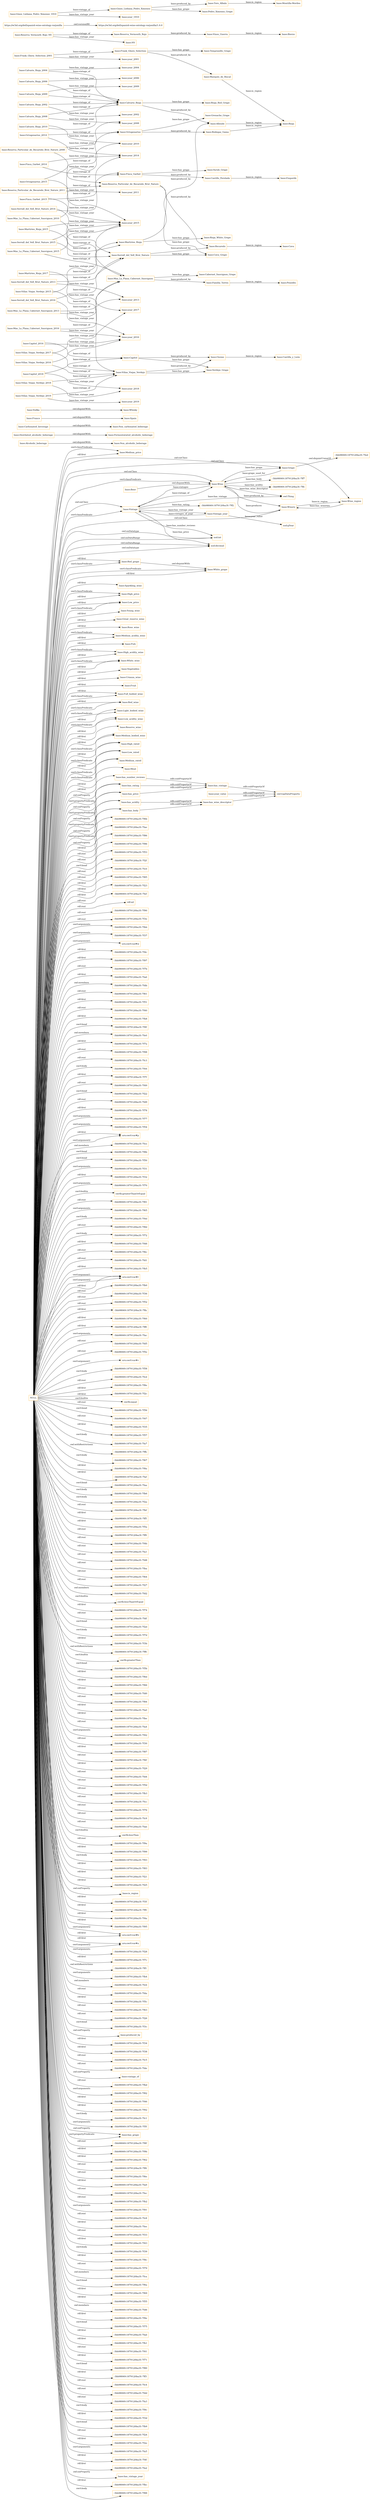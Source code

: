 digraph ar2dtool_diagram { 
rankdir=LR;
size="1501"
node [shape = rectangle, color="orange"]; "base:Medium_price" "base:Vintage" "base:Wine_region" "base:Wine" "base:White_grape" "base:Non_alcoholic_beberage" "base:Sparkling_wine" "base:High_price" "base:Vintage_year" "base:Beer" "base:Low_price" "base:Destilated_alcoholic_beberage" "base:Young_wine" "base:Great_reserve_wine" "base:Rose_wine" "base:Medium_acidity_wine" "base:Grape" "base:Fish" "base:High_acidity_wine" "base:White_wine" "base:Alcoholic_beberage" "base:Vegetables" "base:Red_grape" "base:Non_carbonated_beberage" "base:Spain" "base:Crianza_wine" "base:Fruit" "base:Full_bodied_wine" "base:Red_wine" "base:Light_bodied_wine" "base:Low_acidity_wine" "base:Fermentatated_alcoholic_beberage" "base:France" "base:Reserve_wine" "base:Medium_bodied_wine" "base:High_rated" "base:Carbonated_beverage" "base:Winery" "base:Whisky" "base:Vodka" "base:Low_rated" "base:Medium_rated" "base:Meat" ; /*classes style*/
	"base:Calvario_Rioja_2006" -> "base:Calvario_Rioja" [ label = "base:vintage_of" ];
	"base:Calvario_Rioja_2006" -> "base:year_2006" [ label = "base:has_vintage_year" ];
	"base:Grape" -> "-3bb98069:1879120ba3f:-7fed" [ label = "owl:disjointUnionOf" ];
	"base:Viñas_Viejas_Verdejo_2017" -> "base:Viñas_Viejas_Verdejo" [ label = "base:vintage_of" ];
	"base:Viñas_Viejas_Verdejo_2017" -> "base:year_2017" [ label = "base:has_vintage_year" ];
	"base:Serrall_del_Vell_Brut_Nature" -> "base:Recaredo" [ label = "base:produced_by" ];
	"base:Serrall_del_Vell_Brut_Nature" -> "base:Cava_Grape" [ label = "base:has_grape" ];
	"base:Martiries_Rioja_2017" -> "base:Martiries_Rioja" [ label = "base:vintage_of" ];
	"base:Martiries_Rioja_2017" -> "base:year_2017" [ label = "base:has_vintage_year" ];
	"base:Bodegas_Gama" -> "base:Rioja" [ label = "base:is_region" ];
	"base:has_number_reviews" -> "base:has_vintage" [ label = "rdfs:subPropertyOf" ];
	"base:year_value" -> "owl:topDataProperty" [ label = "rdfs:subPropertyOf" ];
	"base:Octogenarius_2015" -> "base:Octogenarius" [ label = "base:vintage_of" ];
	"base:Octogenarius_2015" -> "base:year_2015" [ label = "base:has_vintage_year" ];
	"base:Reserva_Vermouth_Rojo" -> "base:Vinos_Guerra" [ label = "base:produced_by" ];
	"base:Vodka" -> "base:Whisky" [ label = "owl:disjointWith" ];
	"base:has_rating" -> "base:has_vintage" [ label = "rdfs:subPropertyOf" ];
	"base:Reserva_Particular_de_Recaredo_Brut_Nature_2008" -> "base:Reserva_Particular_de_Recaredo_Brut_Nature" [ label = "base:vintage_of" ];
	"base:Reserva_Particular_de_Recaredo_Brut_Nature_2008" -> "base:year_2008" [ label = "base:has_vintage_year" ];
	"base:Mas_La_Plana_Cabernet_Sauvignon_2016" -> "base:Mas_La_Plana_Cabernet_Sauvignon" [ label = "base:vintage_of" ];
	"base:Mas_La_Plana_Cabernet_Sauvignon_2016" -> "base:year_2016" [ label = "base:has_vintage_year" ];
	"base:Frank_Ghery_Selection_2001" -> "base:Frank_Ghery_Selection" [ label = "base:vintage_of" ];
	"base:Frank_Ghery_Selection_2001" -> "base:year_2001" [ label = "base:has_vintage_year" ];
	"base:Finca_Garbet_2015" -> "base:Finca_Garbet" [ label = "base:vintage_of" ];
	"base:Finca_Garbet_2015" -> "base:year_2015" [ label = "base:has_vintage_year" ];
	"base:has_acidity" -> "base:has_wine_descriptor" [ label = "rdfs:subPropertyOf" ];
	"base:Castillo_Perelada" -> "base:Empordà" [ label = "base:is_region" ];
	"base:Marqués_de_Riscal" -> "base:Rioja" [ label = "base:is_region" ];
	"base:Viñas_Viejas_Verdejo_2016" -> "base:Viñas_Viejas_Verdejo" [ label = "base:vintage_of" ];
	"base:Viñas_Viejas_Verdejo_2016" -> "base:year_2016" [ label = "base:has_vintage_year" ];
	"base:Capitel_2018" -> "base:Capitel" [ label = "base:vintage_of" ];
	"base:Capitel_2018" -> "base:year_2018" [ label = "base:has_vintage_year" ];
	"base:Mas_La_Plana_Cabernet_Sauvignon_2010" -> "base:Mas_La_Plana_Cabernet_Sauvignon" [ label = "base:vintage_of" ];
	"base:Mas_La_Plana_Cabernet_Sauvignon_2010" -> "base:year_2010" [ label = "base:has_vintage_year" ];
	"base:Destilated_alcoholic_beberage" -> "base:Fermentatated_alcoholic_beberage" [ label = "owl:disjointWith" ];
	"base:Ossian" -> "base:Castilla_y_León" [ label = "base:is_region" ];
	"base:Octogenarius" -> "base:Bodegas_Gama" [ label = "base:produced_by" ];
	"base:Octogenarius" -> "base:Grenache_Grape" [ label = "base:has_grape" ];
	"base:Octogenarius_2014" -> "base:Octogenarius" [ label = "base:vintage_of" ];
	"base:Octogenarius_2014" -> "base:year_2014" [ label = "base:has_vintage_year" ];
	"base:Serrall_del_Vell_Brut_Nature_2016" -> "base:Serrall_del_Vell_Brut_Nature" [ label = "base:vintage_of" ];
	"base:Serrall_del_Vell_Brut_Nature_2016" -> "base:year_2016" [ label = "base:has_vintage_year" ];
	"base:has_body" -> "base:has_wine_descriptor" [ label = "rdfs:subPropertyOf" ];
	"https://w3id.org/def/spanish-wine-ontology-rarjonilla" -> "https://w3id.org/def/spanish-wine-ontology-rarjonilla/1.0.0" [ label = "owl:versionIRI" ];
	"base:Mas_La_Plana_Cabernet_Sauvignon_2015" -> "base:Mas_La_Plana_Cabernet_Sauvignon" [ label = "base:vintage_of" ];
	"base:Mas_La_Plana_Cabernet_Sauvignon_2015" -> "base:year_2015" [ label = "base:has_vintage_year" ];
	"base:Finca_Garbet_2014" -> "base:Finca_Garbet" [ label = "base:vintage_of" ];
	"base:Finca_Garbet_2014" -> "base:year_2014" [ label = "base:has_vintage_year" ];
	"base:Mas_La_Plana_Cabernet_Sauvignon" -> "base:Familia_Torres" [ label = "base:produced_by" ];
	"base:Mas_La_Plana_Cabernet_Sauvignon" -> "base:Cabernet_Sauvignon_Grape" [ label = "base:has_grape" ];
	"base:Calvario_Rioja_2004" -> "base:Calvario_Rioja" [ label = "base:vintage_of" ];
	"base:Calvario_Rioja_2004" -> "base:year_2004" [ label = "base:has_vintage_year" ];
	"base:Reserva_Particular_de_Recaredo_Brut_Nature" -> "base:Recaredo" [ label = "base:produced_by" ];
	"base:Reserva_Particular_de_Recaredo_Brut_Nature" -> "base:Cava_Grape" [ label = "base:has_grape" ];
	"base:Calvario_Rioja" -> "base:Allende" [ label = "base:produced_by" ];
	"base:Calvario_Rioja" -> "base:Rioja_Red_Grape" [ label = "base:has_grape" ];
	"base:Viñas_Viejas_Verdejo_2015" -> "base:Viñas_Viejas_Verdejo" [ label = "base:vintage_of" ];
	"base:Viñas_Viejas_Verdejo_2015" -> "base:year_2015" [ label = "base:has_vintage_year" ];
	"base:Martiries_Rioja_2015" -> "base:Martiries_Rioja" [ label = "base:vintage_of" ];
	"base:Martiries_Rioja_2015" -> "base:year_2015" [ label = "base:has_vintage_year" ];
	"base:Serrall_del_Vell_Brut_Nature_2015" -> "base:Serrall_del_Vell_Brut_Nature" [ label = "base:vintage_of" ];
	"base:Serrall_del_Vell_Brut_Nature_2015" -> "base:year_2015" [ label = "base:has_vintage_year" ];
	"base:Calvario_Rioja_2009" -> "base:Calvario_Rioja" [ label = "base:vintage_of" ];
	"base:Calvario_Rioja_2009" -> "base:year_2009" [ label = "base:has_vintage_year" ];
	"base:has_vintage" -> "owl:topDataProperty" [ label = "rdfs:subPropertyOf" ];
	"base:Allende" -> "base:Rioja" [ label = "base:is_region" ];
	"base:Vinos_Guerra" -> "base:Bierzo" [ label = "base:is_region" ];
	"base:Familia_Torres" -> "base:Penedès" [ label = "base:is_region" ];
	"base:Capitel_2016" -> "base:Capitel" [ label = "base:vintage_of" ];
	"base:Capitel_2016" -> "base:year_2016" [ label = "base:has_vintage_year" ];
	"NULL" -> "base:Rose_wine" [ label = "rdf:first" ];
	"NULL" -> "-3bb98069:1879120ba3f:-7f6b" [ label = "rdf:first" ];
	"NULL" -> "base:Sparkling_wine" [ label = "rdf:first" ];
	"NULL" -> "-3bb98069:1879120ba3f:-7fae" [ label = "rdf:rest" ];
	"NULL" -> "-3bb98069:1879120ba3f:-7f86" [ label = "rdf:rest" ];
	"NULL" -> "base:Full_bodied_wine" [ label = "rdf:first" ];
	"NULL" -> "-3bb98069:1879120ba3f:-7f96" [ label = "swrl:head" ];
	"NULL" -> "-3bb98069:1879120ba3f:-7f53" [ label = "rdf:rest" ];
	"NULL" -> "-3bb98069:1879120ba3f:-7f2f" [ label = "rdf:rest" ];
	"NULL" -> "base:High_rated" [ label = "rdf:first" ];
	"NULL" -> "-3bb98069:1879120ba3f:-7fc0" [ label = "rdf:first" ];
	"NULL" -> "base:Vintage" [ label = "owl:onClass" ];
	"NULL" -> "-3bb98069:1879120ba3f:-7f85" [ label = "rdf:first" ];
	"NULL" -> "-3bb98069:1879120ba3f:-7f23" [ label = "rdf:first" ];
	"NULL" -> "-3bb98069:1879120ba3f:-7fef" [ label = "rdf:rest" ];
	"NULL" -> "rdf:nil" [ label = "rdf:rest" ];
	"NULL" -> "-3bb98069:1879120ba3f:-7f90" [ label = "rdf:rest" ];
	"NULL" -> "-3bb98069:1879120ba3f:-7f3e" [ label = "rdf:rest" ];
	"NULL" -> "-3bb98069:1879120ba3f:-7fbb" [ label = "swrl:arguments" ];
	"NULL" -> "-3bb98069:1879120ba3f:-7f37" [ label = "swrl:arguments" ];
	"NULL" -> "urn:swrl:var#w" [ label = "swrl:argument1" ];
	"NULL" -> "base:Low_price" [ label = "rdf:first" ];
	"NULL" -> "-3bb98069:1879120ba3f:-7f4c" [ label = "rdf:first" ];
	"NULL" -> "-3bb98069:1879120ba3f:-7f97" [ label = "rdf:first" ];
	"NULL" -> "-3bb98069:1879120ba3f:-7f7b" [ label = "rdf:rest" ];
	"NULL" -> "base:White_wine" [ label = "swrl:classPredicate" ];
	"NULL" -> "-3bb98069:1879120ba3f:-7fa6" [ label = "rdf:first" ];
	"NULL" -> "base:has_price" [ label = "owl:onProperty" ];
	"NULL" -> "-3bb98069:1879120ba3f:-7fdb" [ label = "owl:members" ];
	"NULL" -> "-3bb98069:1879120ba3f:-7f61" [ label = "rdf:rest" ];
	"NULL" -> "-3bb98069:1879120ba3f:-7f51" [ label = "rdf:first" ];
	"NULL" -> "-3bb98069:1879120ba3f:-7f40" [ label = "rdf:rest" ];
	"NULL" -> "-3bb98069:1879120ba3f:-7fb8" [ label = "rdf:first" ];
	"NULL" -> "-3bb98069:1879120ba3f:-7f9f" [ label = "swrl:head" ];
	"NULL" -> "-3bb98069:1879120ba3f:-7fe0" [ label = "owl:members" ];
	"NULL" -> "-3bb98069:1879120ba3f:-7f7a" [ label = "rdf:first" ];
	"NULL" -> "base:has_acidity" [ label = "swrl:propertyPredicate" ];
	"NULL" -> "-3bb98069:1879120ba3f:-7f98" [ label = "rdf:rest" ];
	"NULL" -> "-3bb98069:1879120ba3f:-7fc3" [ label = "rdf:rest" ];
	"NULL" -> "-3bb98069:1879120ba3f:-7f44" [ label = "swrl:body" ];
	"NULL" -> "-3bb98069:1879120ba3f:-7f7f" [ label = "rdf:first" ];
	"NULL" -> "-3bb98069:1879120ba3f:-7f49" [ label = "rdf:rest" ];
	"NULL" -> "-3bb98069:1879120ba3f:-7f22" [ label = "swrl:head" ];
	"NULL" -> "-3bb98069:1879120ba3f:-7fd9" [ label = "rdf:rest" ];
	"NULL" -> "-3bb98069:1879120ba3f:-7f78" [ label = "rdf:first" ];
	"NULL" -> "base:Medium_rated" [ label = "swrl:classPredicate" ];
	"NULL" -> "-3bb98069:1879120ba3f:-7f77" [ label = "swrl:arguments" ];
	"NULL" -> "base:Medium_bodied_wine" [ label = "rdf:first" ];
	"NULL" -> "-3bb98069:1879120ba3f:-7f54" [ label = "swrl:arguments" ];
	"NULL" -> "base:Fruit" [ label = "rdf:first" ];
	"NULL" -> "urn:swrl:var#p" [ label = "rdf:first" ];
	"NULL" -> "-3bb98069:1879120ba3f:-7fce" [ label = "owl:members" ];
	"NULL" -> "-3bb98069:1879120ba3f:-7f8b" [ label = "swrl:head" ];
	"NULL" -> "-3bb98069:1879120ba3f:-7f50" [ label = "swrl:head" ];
	"NULL" -> "-3bb98069:1879120ba3f:-7f31" [ label = "swrl:arguments" ];
	"NULL" -> "-3bb98069:1879120ba3f:-7f32" [ label = "rdf:first" ];
	"NULL" -> "-3bb98069:1879120ba3f:-7f70" [ label = "swrl:arguments" ];
	"NULL" -> "swrlb:greaterThanOrEqual" [ label = "swrl:builtin" ];
	"NULL" -> "-3bb98069:1879120ba3f:-7f81" [ label = "rdf:rest" ];
	"NULL" -> "-3bb98069:1879120ba3f:-7f65" [ label = "swrl:arguments" ];
	"NULL" -> "-3bb98069:1879120ba3f:-7f4d" [ label = "swrl:body" ];
	"NULL" -> "-3bb98069:1879120ba3f:-7f8d" [ label = "rdf:rest" ];
	"NULL" -> "-3bb98069:1879120ba3f:-7f72" [ label = "swrl:body" ];
	"NULL" -> "-3bb98069:1879120ba3f:-7f48" [ label = "rdf:first" ];
	"NULL" -> "-3bb98069:1879120ba3f:-7f6c" [ label = "rdf:rest" ];
	"NULL" -> "base:Wine" [ label = "owl:onClass" ];
	"NULL" -> "-3bb98069:1879120ba3f:-7fd1" [ label = "rdf:rest" ];
	"NULL" -> "-3bb98069:1879120ba3f:-7fb5" [ label = "rdf:first" ];
	"NULL" -> "urn:swrl:var#r" [ label = "swrl:argument1" ];
	"NULL" -> "xsd:int" [ label = "owl:onDatatype" ];
	"NULL" -> "-3bb98069:1879120ba3f:-7fb0" [ label = "rdf:rest" ];
	"NULL" -> "base:Red_wine" [ label = "rdf:first" ];
	"NULL" -> "-3bb98069:1879120ba3f:-7f36" [ label = "rdf:rest" ];
	"NULL" -> "-3bb98069:1879120ba3f:-7f52" [ label = "rdf:rest" ];
	"NULL" -> "base:Fish" [ label = "rdf:first" ];
	"NULL" -> "-3bb98069:1879120ba3f:-7ffa" [ label = "rdf:first" ];
	"NULL" -> "-3bb98069:1879120ba3f:-7f60" [ label = "rdf:first" ];
	"NULL" -> "-3bb98069:1879120ba3f:-7ff8" [ label = "rdf:first" ];
	"NULL" -> "urn:swrl:var#p" [ label = "swrl:argument2" ];
	"NULL" -> "-3bb98069:1879120ba3f:-7fac" [ label = "swrl:arguments" ];
	"NULL" -> "-3bb98069:1879120ba3f:-7fd5" [ label = "rdf:rest" ];
	"NULL" -> "base:High_acidity_wine" [ label = "swrl:classPredicate" ];
	"NULL" -> "-3bb98069:1879120ba3f:-7f5e" [ label = "rdf:rest" ];
	"NULL" -> "urn:swrl:var#v" [ label = "swrl:argument1" ];
	"NULL" -> "base:Low_price" [ label = "swrl:classPredicate" ];
	"NULL" -> "-3bb98069:1879120ba3f:-7f58" [ label = "swrl:body" ];
	"NULL" -> "-3bb98069:1879120ba3f:-7fcd" [ label = "rdf:rest" ];
	"NULL" -> "base:Medium_price" [ label = "swrl:classPredicate" ];
	"NULL" -> "-3bb98069:1879120ba3f:-7f8e" [ label = "rdf:first" ];
	"NULL" -> "-3bb98069:1879120ba3f:-7f2c" [ label = "rdf:first" ];
	"NULL" -> "base:Winery" [ label = "owl:onClass" ];
	"NULL" -> "swrlb:equal" [ label = "swrl:builtin" ];
	"NULL" -> "-3bb98069:1879120ba3f:-7f56" [ label = "rdf:rest" ];
	"NULL" -> "-3bb98069:1879120ba3f:-7f47" [ label = "swrl:head" ];
	"NULL" -> "-3bb98069:1879120ba3f:-7f35" [ label = "rdf:rest" ];
	"NULL" -> "-3bb98069:1879120ba3f:-7f57" [ label = "rdf:first" ];
	"NULL" -> "-3bb98069:1879120ba3f:-7fa7" [ label = "swrl:body" ];
	"NULL" -> "-3bb98069:1879120ba3f:-7ffb" [ label = "owl:withRestrictions" ];
	"NULL" -> "-3bb98069:1879120ba3f:-7f67" [ label = "swrl:body" ];
	"NULL" -> "-3bb98069:1879120ba3f:-7f8a" [ label = "rdf:first" ];
	"NULL" -> "-3bb98069:1879120ba3f:-7faf" [ label = "rdf:first" ];
	"NULL" -> "-3bb98069:1879120ba3f:-7faa" [ label = "swrl:head" ];
	"NULL" -> "base:Wine" [ label = "swrl:classPredicate" ];
	"NULL" -> "-3bb98069:1879120ba3f:-7fb6" [ label = "swrl:body" ];
	"NULL" -> "-3bb98069:1879120ba3f:-7f2a" [ label = "swrl:body" ];
	"NULL" -> "base:High_rated" [ label = "swrl:classPredicate" ];
	"NULL" -> "-3bb98069:1879120ba3f:-7fbf" [ label = "rdf:rest" ];
	"NULL" -> "-3bb98069:1879120ba3f:-7ff5" [ label = "rdf:first" ];
	"NULL" -> "-3bb98069:1879120ba3f:-7f5a" [ label = "rdf:first" ];
	"NULL" -> "-3bb98069:1879120ba3f:-7ff9" [ label = "rdf:rest" ];
	"NULL" -> "-3bb98069:1879120ba3f:-7f4b" [ label = "rdf:rest" ];
	"NULL" -> "-3bb98069:1879120ba3f:-7fa1" [ label = "rdf:rest" ];
	"NULL" -> "-3bb98069:1879120ba3f:-7fd8" [ label = "rdf:rest" ];
	"NULL" -> "-3bb98069:1879120ba3f:-7fba" [ label = "rdf:rest" ];
	"NULL" -> "base:Wine_region" [ label = "owl:onClass" ];
	"NULL" -> "-3bb98069:1879120ba3f:-7f64" [ label = "rdf:rest" ];
	"NULL" -> "base:Low_rated" [ label = "rdf:first" ];
	"NULL" -> "-3bb98069:1879120ba3f:-7f27" [ label = "rdf:rest" ];
	"NULL" -> "base:Light_bodied_wine" [ label = "swrl:classPredicate" ];
	"NULL" -> "base:has_rating" [ label = "owl:onProperty" ];
	"NULL" -> "-3bb98069:1879120ba3f:-7fd2" [ label = "owl:members" ];
	"NULL" -> "base:Great_reserve_wine" [ label = "rdf:first" ];
	"NULL" -> "base:has_number_reviews" [ label = "owl:onProperty" ];
	"NULL" -> "base:White_grape" [ label = "swrl:classPredicate" ];
	"NULL" -> "swrlb:lessThanOrEqual" [ label = "swrl:builtin" ];
	"NULL" -> "-3bb98069:1879120ba3f:-7f74" [ label = "rdf:first" ];
	"NULL" -> "-3bb98069:1879120ba3f:-7fdf" [ label = "rdf:rest" ];
	"NULL" -> "base:Red_grape" [ label = "rdf:first" ];
	"NULL" -> "-3bb98069:1879120ba3f:-7f2d" [ label = "swrl:head" ];
	"NULL" -> "-3bb98069:1879120ba3f:-7f7d" [ label = "swrl:body" ];
	"NULL" -> "urn:swrl:var#r" [ label = "swrl:argument2" ];
	"NULL" -> "-3bb98069:1879120ba3f:-7f3b" [ label = "rdf:first" ];
	"NULL" -> "base:Crianza_wine" [ label = "rdf:first" ];
	"NULL" -> "-3bb98069:1879120ba3f:-7ff6" [ label = "owl:withRestrictions" ];
	"NULL" -> "base:Young_wine" [ label = "rdf:first" ];
	"NULL" -> "base:Medium_acidity_wine" [ label = "swrl:classPredicate" ];
	"NULL" -> "swrlb:greaterThan" [ label = "swrl:builtin" ];
	"NULL" -> "-3bb98069:1879120ba3f:-7f5b" [ label = "swrl:head" ];
	"NULL" -> "-3bb98069:1879120ba3f:-7f6d" [ label = "rdf:first" ];
	"NULL" -> "-3bb98069:1879120ba3f:-7f66" [ label = "rdf:first" ];
	"NULL" -> "-3bb98069:1879120ba3f:-7fd0" [ label = "rdf:rest" ];
	"NULL" -> "-3bb98069:1879120ba3f:-7f84" [ label = "rdf:rest" ];
	"NULL" -> "base:Low_rated" [ label = "swrl:classPredicate" ];
	"NULL" -> "-3bb98069:1879120ba3f:-7fa0" [ label = "rdf:first" ];
	"NULL" -> "base:High_acidity_wine" [ label = "rdf:first" ];
	"NULL" -> "base:Reserve_wine" [ label = "rdf:first" ];
	"NULL" -> "-3bb98069:1879120ba3f:-7fbe" [ label = "rdf:first" ];
	"NULL" -> "-3bb98069:1879120ba3f:-7fa4" [ label = "rdf:rest" ];
	"NULL" -> "-3bb98069:1879120ba3f:-7f42" [ label = "swrl:arguments" ];
	"NULL" -> "base:Light_bodied_wine" [ label = "rdf:first" ];
	"NULL" -> "-3bb98069:1879120ba3f:-7f30" [ label = "rdf:rest" ];
	"NULL" -> "-3bb98069:1879120ba3f:-7f87" [ label = "rdf:first" ];
	"NULL" -> "-3bb98069:1879120ba3f:-7f6f" [ label = "rdf:rest" ];
	"NULL" -> "-3bb98069:1879120ba3f:-7f29" [ label = "rdf:first" ];
	"NULL" -> "-3bb98069:1879120ba3f:-7fd4" [ label = "rdf:rest" ];
	"NULL" -> "-3bb98069:1879120ba3f:-7f5d" [ label = "rdf:rest" ];
	"NULL" -> "-3bb98069:1879120ba3f:-7fb3" [ label = "rdf:rest" ];
	"NULL" -> "-3bb98069:1879120ba3f:-7fcc" [ label = "rdf:rest" ];
	"NULL" -> "base:has_acidity" [ label = "owl:onProperty" ];
	"NULL" -> "-3bb98069:1879120ba3f:-7f76" [ label = "rdf:rest" ];
	"NULL" -> "-3bb98069:1879120ba3f:-7fc9" [ label = "rdf:rest" ];
	"NULL" -> "-3bb98069:1879120ba3f:-7fab" [ label = "rdf:rest" ];
	"NULL" -> "swrlb:lessThan" [ label = "swrl:builtin" ];
	"NULL" -> "base:Vegetables" [ label = "rdf:first" ];
	"NULL" -> "-3bb98069:1879120ba3f:-7f9a" [ label = "rdf:rest" ];
	"NULL" -> "-3bb98069:1879120ba3f:-7f99" [ label = "rdf:first" ];
	"NULL" -> "-3bb98069:1879120ba3f:-7f93" [ label = "swrl:body" ];
	"NULL" -> "-3bb98069:1879120ba3f:-7f83" [ label = "rdf:first" ];
	"NULL" -> "-3bb98069:1879120ba3f:-7f21" [ label = "rdf:first" ];
	"NULL" -> "base:Red_grape" [ label = "swrl:classPredicate" ];
	"NULL" -> "-3bb98069:1879120ba3f:-7f25" [ label = "rdf:first" ];
	"NULL" -> "base:is_region" [ label = "owl:onProperty" ];
	"NULL" -> "-3bb98069:1879120ba3f:-7f3f" [ label = "rdf:first" ];
	"NULL" -> "-3bb98069:1879120ba3f:-7ff0" [ label = "rdf:first" ];
	"NULL" -> "-3bb98069:1879120ba3f:-7f4a" [ label = "rdf:first" ];
	"NULL" -> "base:has_body" [ label = "swrl:propertyPredicate" ];
	"NULL" -> "-3bb98069:1879120ba3f:-7f95" [ label = "rdf:first" ];
	"NULL" -> "urn:swrl:var#b" [ label = "swrl:argument2" ];
	"NULL" -> "urn:swrl:var#a" [ label = "rdf:first" ];
	"NULL" -> "-3bb98069:1879120ba3f:-7f28" [ label = "swrl:arguments" ];
	"NULL" -> "base:White_grape" [ label = "rdf:first" ];
	"NULL" -> "-3bb98069:1879120ba3f:-7f7c" [ label = "rdf:first" ];
	"NULL" -> "-3bb98069:1879120ba3f:-7ff1" [ label = "owl:withRestrictions" ];
	"NULL" -> "-3bb98069:1879120ba3f:-7fb4" [ label = "swrl:arguments" ];
	"NULL" -> "-3bb98069:1879120ba3f:-7fc6" [ label = "owl:members" ];
	"NULL" -> "xsd:int" [ label = "owl:onDataRange" ];
	"NULL" -> "-3bb98069:1879120ba3f:-7fda" [ label = "rdf:rest" ];
	"NULL" -> "base:Meat" [ label = "rdf:first" ];
	"NULL" -> "base:Medium_acidity_wine" [ label = "rdf:first" ];
	"NULL" -> "-3bb98069:1879120ba3f:-7f5c" [ label = "rdf:first" ];
	"NULL" -> "-3bb98069:1879120ba3f:-7f63" [ label = "rdf:rest" ];
	"NULL" -> "-3bb98069:1879120ba3f:-7f26" [ label = "rdf:rest" ];
	"NULL" -> "-3bb98069:1879120ba3f:-7f3c" [ label = "swrl:head" ];
	"NULL" -> "base:produced_by" [ label = "owl:onProperty" ];
	"NULL" -> "urn:swrl:var#r" [ label = "rdf:first" ];
	"NULL" -> "xsd:decimal" [ label = "owl:onDataRange" ];
	"NULL" -> "-3bb98069:1879120ba3f:-7f34" [ label = "rdf:first" ];
	"NULL" -> "urn:swrl:var#b" [ label = "rdf:first" ];
	"NULL" -> "-3bb98069:1879120ba3f:-7f38" [ label = "rdf:first" ];
	"NULL" -> "-3bb98069:1879120ba3f:-7fc5" [ label = "rdf:rest" ];
	"NULL" -> "urn:swrl:var#a" [ label = "swrl:argument2" ];
	"NULL" -> "-3bb98069:1879120ba3f:-7fde" [ label = "rdf:rest" ];
	"NULL" -> "base:vintage_of" [ label = "owl:onProperty" ];
	"NULL" -> "-3bb98069:1879120ba3f:-7fbd" [ label = "rdf:rest" ];
	"NULL" -> "-3bb98069:1879120ba3f:-7f82" [ label = "swrl:arguments" ];
	"NULL" -> "-3bb98069:1879120ba3f:-7f46" [ label = "rdf:first" ];
	"NULL" -> "base:has_price" [ label = "swrl:propertyPredicate" ];
	"NULL" -> "-3bb98069:1879120ba3f:-7f92" [ label = "rdf:first" ];
	"NULL" -> "-3bb98069:1879120ba3f:-7fc1" [ label = "swrl:body" ];
	"NULL" -> "-3bb98069:1879120ba3f:-7f5f" [ label = "swrl:arguments" ];
	"NULL" -> "base:has_grape" [ label = "owl:onProperty" ];
	"NULL" -> "-3bb98069:1879120ba3f:-7f8f" [ label = "rdf:rest" ];
	"NULL" -> "-3bb98069:1879120ba3f:-7f9b" [ label = "rdf:first" ];
	"NULL" -> "-3bb98069:1879120ba3f:-7f62" [ label = "rdf:first" ];
	"NULL" -> "-3bb98069:1879120ba3f:-7ff4" [ label = "rdf:rest" ];
	"NULL" -> "-3bb98069:1879120ba3f:-7f6e" [ label = "rdf:rest" ];
	"NULL" -> "base:Medium_price" [ label = "rdf:first" ];
	"NULL" -> "-3bb98069:1879120ba3f:-7fa9" [ label = "rdf:first" ];
	"NULL" -> "base:Low_acidity_wine" [ label = "swrl:classPredicate" ];
	"NULL" -> "-3bb98069:1879120ba3f:-7fec" [ label = "rdf:rest" ];
	"NULL" -> "base:Medium_bodied_wine" [ label = "swrl:classPredicate" ];
	"NULL" -> "-3bb98069:1879120ba3f:-7fb2" [ label = "rdf:rest" ];
	"NULL" -> "-3bb98069:1879120ba3f:-7f91" [ label = "swrl:arguments" ];
	"NULL" -> "-3bb98069:1879120ba3f:-7fc8" [ label = "rdf:rest" ];
	"NULL" -> "-3bb98069:1879120ba3f:-7fee" [ label = "rdf:first" ];
	"NULL" -> "base:High_price" [ label = "swrl:classPredicate" ];
	"NULL" -> "-3bb98069:1879120ba3f:-7f33" [ label = "rdf:rest" ];
	"NULL" -> "base:Low_acidity_wine" [ label = "rdf:first" ];
	"NULL" -> "-3bb98069:1879120ba3f:-7f43" [ label = "rdf:first" ];
	"NULL" -> "-3bb98069:1879120ba3f:-7f39" [ label = "swrl:body" ];
	"NULL" -> "-3bb98069:1879120ba3f:-7f8c" [ label = "rdf:first" ];
	"NULL" -> "-3bb98069:1879120ba3f:-7f79" [ label = "rdf:rest" ];
	"NULL" -> "-3bb98069:1879120ba3f:-7fca" [ label = "owl:members" ];
	"NULL" -> "base:has_rating" [ label = "swrl:propertyPredicate" ];
	"NULL" -> "base:Red_wine" [ label = "swrl:classPredicate" ];
	"NULL" -> "-3bb98069:1879120ba3f:-7f6a" [ label = "swrl:head" ];
	"NULL" -> "base:has_body" [ label = "owl:onProperty" ];
	"NULL" -> "-3bb98069:1879120ba3f:-7f69" [ label = "rdf:first" ];
	"NULL" -> "-3bb98069:1879120ba3f:-7f55" [ label = "rdf:first" ];
	"NULL" -> "-3bb98069:1879120ba3f:-7fd6" [ label = "owl:members" ];
	"NULL" -> "base:Full_bodied_wine" [ label = "swrl:classPredicate" ];
	"NULL" -> "-3bb98069:1879120ba3f:-7f9e" [ label = "rdf:first" ];
	"NULL" -> "-3bb98069:1879120ba3f:-7f75" [ label = "swrl:head" ];
	"NULL" -> "-3bb98069:1879120ba3f:-7fad" [ label = "rdf:first" ];
	"NULL" -> "base:Vintage" [ label = "swrl:classPredicate" ];
	"NULL" -> "base:White_wine" [ label = "rdf:first" ];
	"NULL" -> "-3bb98069:1879120ba3f:-7fb1" [ label = "rdf:first" ];
	"NULL" -> "-3bb98069:1879120ba3f:-7f41" [ label = "rdf:rest" ];
	"NULL" -> "-3bb98069:1879120ba3f:-7f71" [ label = "rdf:first" ];
	"NULL" -> "-3bb98069:1879120ba3f:-7f80" [ label = "swrl:head" ];
	"NULL" -> "base:Medium_rated" [ label = "rdf:first" ];
	"NULL" -> "-3bb98069:1879120ba3f:-7ff3" [ label = "rdf:first" ];
	"NULL" -> "-3bb98069:1879120ba3f:-7fc4" [ label = "rdf:rest" ];
	"NULL" -> "-3bb98069:1879120ba3f:-7fdd" [ label = "rdf:rest" ];
	"NULL" -> "-3bb98069:1879120ba3f:-7fa3" [ label = "rdf:rest" ];
	"NULL" -> "base:has_grape" [ label = "swrl:propertyPredicate" ];
	"NULL" -> "-3bb98069:1879120ba3f:-7f9c" [ label = "swrl:body" ];
	"NULL" -> "-3bb98069:1879120ba3f:-7f3d" [ label = "rdf:first" ];
	"NULL" -> "xsd:decimal" [ label = "owl:onDatatype" ];
	"NULL" -> "-3bb98069:1879120ba3f:-7fb9" [ label = "swrl:head" ];
	"NULL" -> "-3bb98069:1879120ba3f:-7f24" [ label = "rdf:rest" ];
	"NULL" -> "-3bb98069:1879120ba3f:-7f2e" [ label = "rdf:first" ];
	"NULL" -> "-3bb98069:1879120ba3f:-7fa5" [ label = "swrl:arguments" ];
	"NULL" -> "-3bb98069:1879120ba3f:-7f4f" [ label = "rdf:first" ];
	"NULL" -> "-3bb98069:1879120ba3f:-7fa2" [ label = "rdf:first" ];
	"NULL" -> "base:Grape" [ label = "owl:onClass" ];
	"NULL" -> "base:has_vintage_year" [ label = "owl:onProperty" ];
	"NULL" -> "-3bb98069:1879120ba3f:-7fbc" [ label = "rdf:first" ];
	"NULL" -> "-3bb98069:1879120ba3f:-7f88" [ label = "swrl:body" ];
	"NULL" -> "base:High_price" [ label = "rdf:first" ];
	"base:Alcoholic_beberage" -> "base:Non_alcoholic_beberage" [ label = "owl:disjointWith" ];
	"base:Calvario_Rioja_2010" -> "base:Calvario_Rioja" [ label = "base:vintage_of" ];
	"base:Calvario_Rioja_2010" -> "base:year_2010" [ label = "base:has_vintage_year" ];
	"base:Recaredo" -> "base:Cava" [ label = "base:is_region" ];
	"base:Gines_Liebana_Pedro_Ximenez_1910" -> "base:Gines_Liebana_Pedro_Ximenez" [ label = "base:vintage_of" ];
	"base:Gines_Liebana_Pedro_Ximenez_1910" -> "base:year_1910" [ label = "base:has_vintage_year" ];
	"base:Finca_Garbet" -> "base:Castillo_Perelada" [ label = "base:produced_by" ];
	"base:Finca_Garbet" -> "base:Syrah_Grape" [ label = "base:has_grape" ];
	"base:Serrall_del_Vell_Brut_Nature_2014" -> "base:Serrall_del_Vell_Brut_Nature" [ label = "base:vintage_of" ];
	"base:Serrall_del_Vell_Brut_Nature_2014" -> "base:year_2014" [ label = "base:has_vintage_year" ];
	"base:Calvario_Rioja_2008" -> "base:Calvario_Rioja" [ label = "base:vintage_of" ];
	"base:Calvario_Rioja_2008" -> "base:year_2008" [ label = "base:has_vintage_year" ];
	"base:Viñas_Viejas_Verdejo_2019" -> "base:Viñas_Viejas_Verdejo" [ label = "base:vintage_of" ];
	"base:Viñas_Viejas_Verdejo_2019" -> "base:year_2019" [ label = "base:has_vintage_year" ];
	"base:Martiries_Rioja" -> "base:Allende" [ label = "base:produced_by" ];
	"base:Martiries_Rioja" -> "base:Rioja_White_Grape" [ label = "base:has_grape" ];
	"base:Viñas_Viejas_Verdejo" -> "base:Ossian" [ label = "base:produced_by" ];
	"base:Viñas_Viejas_Verdejo" -> "base:Verdejo_Grape" [ label = "base:has_grape" ];
	"base:Mas_La_Plana_Cabernet_Sauvignon_2013" -> "base:Mas_La_Plana_Cabernet_Sauvignon" [ label = "base:vintage_of" ];
	"base:Mas_La_Plana_Cabernet_Sauvignon_2013" -> "base:year_2013" [ label = "base:has_vintage_year" ];
	"base:Calvario_Rioja_2002" -> "base:Calvario_Rioja" [ label = "base:vintage_of" ];
	"base:Calvario_Rioja_2002" -> "base:year_2002" [ label = "base:has_vintage_year" ];
	"base:Carbonated_beverage" -> "base:Non_carbonated_beberage" [ label = "owl:disjointWith" ];
	"base:Gines_Liebana_Pedro_Ximenez" -> "base:Toro_Albala" [ label = "base:produced_by" ];
	"base:Gines_Liebana_Pedro_Ximenez" -> "base:Pedro_Ximenez_Grape" [ label = "base:has_grape" ];
	"base:Red_grape" -> "base:White_grape" [ label = "owl:disjointWith" ];
	"base:has_price" -> "base:has_vintage" [ label = "rdfs:subPropertyOf" ];
	"base:Toro_Albala" -> "base:Montilla-Moriles" [ label = "base:is_region" ];
	"base:Reserva_Vermouth_Rojo_NV" -> "base:Reserva_Vermouth_Rojo" [ label = "base:vintage_of" ];
	"base:Reserva_Vermouth_Rojo_NV" -> "base:NV" [ label = "base:has_vintage_year" ];
	"base:France" -> "base:Spain" [ label = "owl:disjointWith" ];
	"base:Serrall_del_Vell_Brut_Nature_2013" -> "base:Serrall_del_Vell_Brut_Nature" [ label = "base:vintage_of" ];
	"base:Serrall_del_Vell_Brut_Nature_2013" -> "base:year_2013" [ label = "base:has_vintage_year" ];
	"base:Viñas_Viejas_Verdejo_2018" -> "base:Viñas_Viejas_Verdejo" [ label = "base:vintage_of" ];
	"base:Viñas_Viejas_Verdejo_2018" -> "base:year_2018" [ label = "base:has_vintage_year" ];
	"base:Capitel" -> "base:Ossian" [ label = "base:produced_by" ];
	"base:Capitel" -> "base:Verdejo_Grape" [ label = "base:has_grape" ];
	"base:has_wine_descriptor" -> "owl:topDataProperty" [ label = "rdfs:subPropertyOf" ];
	"base:Reserva_Particular_de_Recaredo_Brut_Nature_2011" -> "base:Reserva_Particular_de_Recaredo_Brut_Nature" [ label = "base:vintage_of" ];
	"base:Reserva_Particular_de_Recaredo_Brut_Nature_2011" -> "base:year_2011" [ label = "base:has_vintage_year" ];
	"base:Beer" -> "base:Wine" [ label = "owl:disjointWith" ];
	"base:Frank_Ghery_Selection" -> "base:Marqués_de_Riscal" [ label = "base:produced_by" ];
	"base:Frank_Ghery_Selection" -> "base:Tempranillo_Grape" [ label = "base:has_grape" ];
	"base:Wine" -> "base:Winery" [ label = "base:produced_by" ];
	"base:Vintage_year" -> "xsd:gYear" [ label = "base:year_value" ];
	"base:Wine" -> "base:Vintage" [ label = "base:vintages" ];
	"base:Vintage" -> "owl:Thing" [ label = "base:has_vintage" ];
	"base:Vintage" -> "-3bb98069:1879120ba3f:-7ff2" [ label = "base:has_rating" ];
	"base:Vintage" -> "xsd:int" [ label = "base:has_number_reviews" ];
	"base:Wine" -> "-3bb98069:1879120ba3f:-7ffc" [ label = "base:has_acidity" ];
	"base:Vintage" -> "base:Wine" [ label = "base:vintage_of" ];
	"base:Wine" -> "owl:Thing" [ label = "base:has_wine_descriptor" ];
	"base:Grape" -> "base:Wine" [ label = "base:grape_used_for" ];
	"base:Wine_region" -> "base:Winery" [ label = "base:has_wineries" ];
	"base:Wine" -> "base:Grape" [ label = "base:has_grape" ];
	"base:Vintage" -> "xsd:decimal" [ label = "base:has_price" ];
	"base:Vintage_year" -> "base:Vintage" [ label = "base:vintages_of_year" ];
	"base:Winery" -> "base:Wine" [ label = "base:produces" ];
	"base:Vintage" -> "base:Vintage_year" [ label = "base:has_vintage_year" ];
	"base:Winery" -> "base:Wine_region" [ label = "base:is_region" ];
	"base:Wine" -> "-3bb98069:1879120ba3f:-7ff7" [ label = "base:has_body" ];

}
